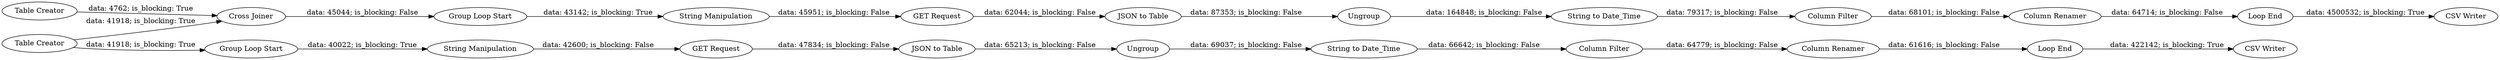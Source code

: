 digraph {
	"9137651830040940548_1279" [label=Ungroup]
	"9137651830040940548_1308" [label="Column Renamer"]
	"9137651830040940548_1299" [label="Group Loop Start"]
	"9137651830040940548_1285" [label="String to Date_Time"]
	"9137651830040940548_1313" [label="Group Loop Start"]
	"9137651830040940548_1300" [label="Loop End"]
	"9137651830040940548_1311" [label="Column Filter"]
	"9137651830040940548_1287" [label="Column Renamer"]
	"9137651830040940548_1309" [label="String to Date_Time"]
	"9137651830040940548_1314" [label="Loop End"]
	"9137651830040940548_1283" [label="Table Creator"]
	"9137651830040940548_1306" [label="GET Request"]
	"9137651830040940548_1312" [label="JSON to Table"]
	"9137651830040940548_1305" [label="String Manipulation"]
	"9137651830040940548_1288" [label="Column Filter"]
	"9137651830040940548_1315" [label="CSV Writer"]
	"9137651830040940548_1276" [label="Table Creator"]
	"9137651830040940548_1301" [label="CSV Writer"]
	"9137651830040940548_1284" [label="Cross Joiner"]
	"9137651830040940548_1278" [label="String Manipulation"]
	"9137651830040940548_1281" [label="JSON to Table"]
	"9137651830040940548_1280" [label="GET Request"]
	"9137651830040940548_1310" [label=Ungroup]
	"9137651830040940548_1287" -> "9137651830040940548_1300" [label="data: 64714; is_blocking: False"]
	"9137651830040940548_1305" -> "9137651830040940548_1306" [label="data: 42600; is_blocking: False"]
	"9137651830040940548_1283" -> "9137651830040940548_1284" [label="data: 4762; is_blocking: True"]
	"9137651830040940548_1309" -> "9137651830040940548_1311" [label="data: 66642; is_blocking: False"]
	"9137651830040940548_1310" -> "9137651830040940548_1309" [label="data: 69037; is_blocking: False"]
	"9137651830040940548_1276" -> "9137651830040940548_1313" [label="data: 41918; is_blocking: True"]
	"9137651830040940548_1313" -> "9137651830040940548_1305" [label="data: 40022; is_blocking: True"]
	"9137651830040940548_1308" -> "9137651830040940548_1314" [label="data: 61616; is_blocking: False"]
	"9137651830040940548_1306" -> "9137651830040940548_1312" [label="data: 47834; is_blocking: False"]
	"9137651830040940548_1312" -> "9137651830040940548_1310" [label="data: 65213; is_blocking: False"]
	"9137651830040940548_1278" -> "9137651830040940548_1280" [label="data: 45951; is_blocking: False"]
	"9137651830040940548_1299" -> "9137651830040940548_1278" [label="data: 43142; is_blocking: True"]
	"9137651830040940548_1314" -> "9137651830040940548_1315" [label="data: 422142; is_blocking: True"]
	"9137651830040940548_1284" -> "9137651830040940548_1299" [label="data: 45044; is_blocking: False"]
	"9137651830040940548_1288" -> "9137651830040940548_1287" [label="data: 68101; is_blocking: False"]
	"9137651830040940548_1276" -> "9137651830040940548_1284" [label="data: 41918; is_blocking: True"]
	"9137651830040940548_1280" -> "9137651830040940548_1281" [label="data: 62044; is_blocking: False"]
	"9137651830040940548_1311" -> "9137651830040940548_1308" [label="data: 64779; is_blocking: False"]
	"9137651830040940548_1281" -> "9137651830040940548_1279" [label="data: 87353; is_blocking: False"]
	"9137651830040940548_1285" -> "9137651830040940548_1288" [label="data: 79317; is_blocking: False"]
	"9137651830040940548_1279" -> "9137651830040940548_1285" [label="data: 164848; is_blocking: False"]
	"9137651830040940548_1300" -> "9137651830040940548_1301" [label="data: 4500532; is_blocking: True"]
	rankdir=LR
}
